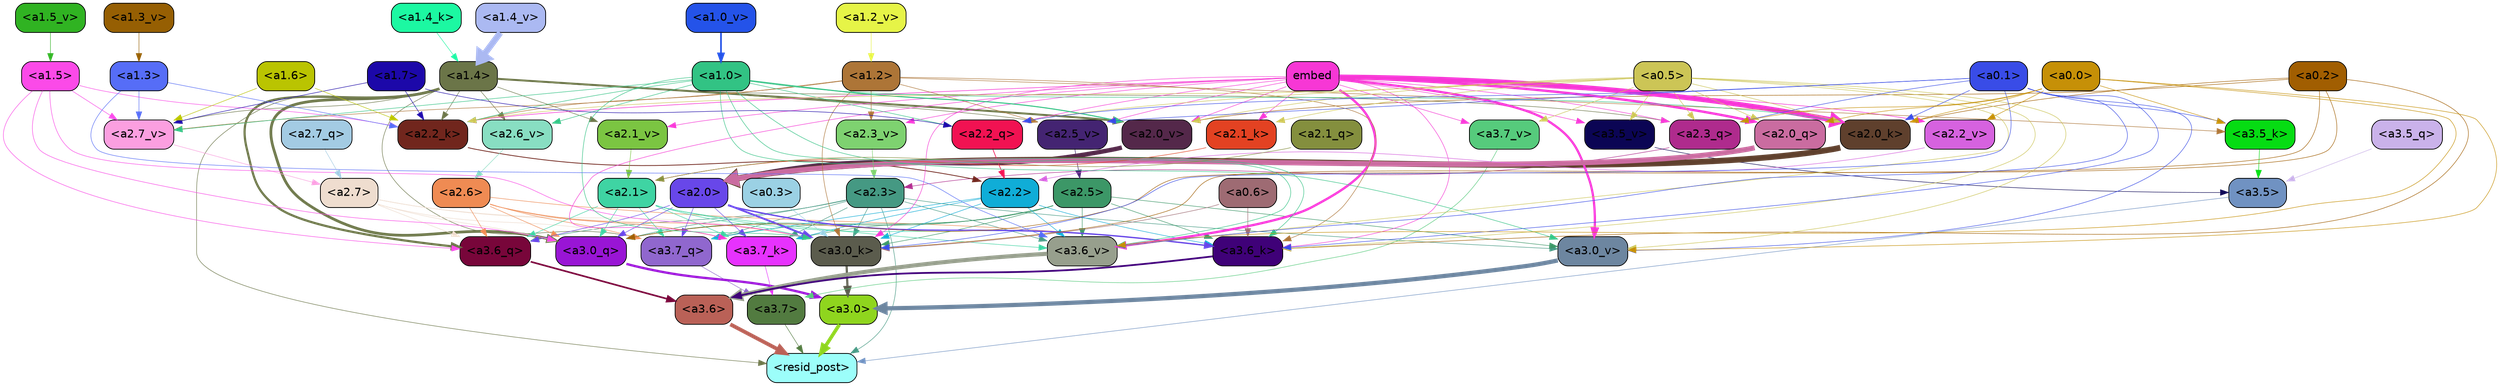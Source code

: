 strict digraph "" {
	graph [bgcolor=transparent,
		layout=dot,
		overlap=false,
		splines=true
	];
	"<a3.7>"	[color=black,
		fillcolor="#527b40",
		fontname=Helvetica,
		shape=box,
		style="filled, rounded"];
	"<resid_post>"	[color=black,
		fillcolor="#9cfefa",
		fontname=Helvetica,
		shape=box,
		style="filled, rounded"];
	"<a3.7>" -> "<resid_post>"	[color="#527b40",
		penwidth=0.6];
	"<a3.6>"	[color=black,
		fillcolor="#ba6157",
		fontname=Helvetica,
		shape=box,
		style="filled, rounded"];
	"<a3.6>" -> "<resid_post>"	[color="#ba6157",
		penwidth=4.646730065345764];
	"<a3.5>"	[color=black,
		fillcolor="#7092c2",
		fontname=Helvetica,
		shape=box,
		style="filled, rounded"];
	"<a3.5>" -> "<resid_post>"	[color="#7092c2",
		penwidth=0.6];
	"<a3.0>"	[color=black,
		fillcolor="#8fd51e",
		fontname=Helvetica,
		shape=box,
		style="filled, rounded"];
	"<a3.0>" -> "<resid_post>"	[color="#8fd51e",
		penwidth=4.323132634162903];
	"<a2.3>"	[color=black,
		fillcolor="#459983",
		fontname=Helvetica,
		shape=box,
		style="filled, rounded"];
	"<a2.3>" -> "<resid_post>"	[color="#459983",
		penwidth=0.6];
	"<a3.7_q>"	[color=black,
		fillcolor="#9067ce",
		fontname=Helvetica,
		shape=box,
		style="filled, rounded"];
	"<a2.3>" -> "<a3.7_q>"	[color="#459983",
		penwidth=0.6];
	"<a3.6_q>"	[color=black,
		fillcolor="#78063a",
		fontname=Helvetica,
		shape=box,
		style="filled, rounded"];
	"<a2.3>" -> "<a3.6_q>"	[color="#459983",
		penwidth=0.6];
	"<a3.0_q>"	[color=black,
		fillcolor="#9915d5",
		fontname=Helvetica,
		shape=box,
		style="filled, rounded"];
	"<a2.3>" -> "<a3.0_q>"	[color="#459983",
		penwidth=0.6];
	"<a3.7_k>"	[color=black,
		fillcolor="#e732fe",
		fontname=Helvetica,
		shape=box,
		style="filled, rounded"];
	"<a2.3>" -> "<a3.7_k>"	[color="#459983",
		penwidth=0.6];
	"<a3.0_k>"	[color=black,
		fillcolor="#5b5c4d",
		fontname=Helvetica,
		shape=box,
		style="filled, rounded"];
	"<a2.3>" -> "<a3.0_k>"	[color="#459983",
		penwidth=0.6];
	"<a3.6_v>"	[color=black,
		fillcolor="#979f8d",
		fontname=Helvetica,
		shape=box,
		style="filled, rounded"];
	"<a2.3>" -> "<a3.6_v>"	[color="#459983",
		penwidth=0.6];
	"<a3.0_v>"	[color=black,
		fillcolor="#6d86a0",
		fontname=Helvetica,
		shape=box,
		style="filled, rounded"];
	"<a2.3>" -> "<a3.0_v>"	[color="#459983",
		penwidth=0.6];
	"<a1.4>"	[color=black,
		fillcolor="#6b7548",
		fontname=Helvetica,
		shape=box,
		style="filled, rounded"];
	"<a1.4>" -> "<resid_post>"	[color="#6b7548",
		penwidth=0.6];
	"<a1.4>" -> "<a3.7_q>"	[color="#6b7548",
		penwidth=0.6];
	"<a1.4>" -> "<a3.6_q>"	[color="#6b7548",
		penwidth=2.700703263282776];
	"<a1.4>" -> "<a3.0_q>"	[color="#6b7548",
		penwidth=3.34255850315094];
	"<a2.3_q>"	[color=black,
		fillcolor="#af2b8d",
		fontname=Helvetica,
		shape=box,
		style="filled, rounded"];
	"<a1.4>" -> "<a2.3_q>"	[color="#6b7548",
		penwidth=0.6];
	"<a2.2_k>"	[color=black,
		fillcolor="#71261d",
		fontname=Helvetica,
		shape=box,
		style="filled, rounded"];
	"<a1.4>" -> "<a2.2_k>"	[color="#6b7548",
		penwidth=0.6];
	"<a2.7_v>"	[color=black,
		fillcolor="#fb9fe0",
		fontname=Helvetica,
		shape=box,
		style="filled, rounded"];
	"<a1.4>" -> "<a2.7_v>"	[color="#6b7548",
		penwidth=0.6];
	"<a2.6_v>"	[color=black,
		fillcolor="#88dec2",
		fontname=Helvetica,
		shape=box,
		style="filled, rounded"];
	"<a1.4>" -> "<a2.6_v>"	[color="#6b7548",
		penwidth=0.6];
	"<a2.5_v>"	[color=black,
		fillcolor="#442472",
		fontname=Helvetica,
		shape=box,
		style="filled, rounded"];
	"<a1.4>" -> "<a2.5_v>"	[color="#6b7548",
		penwidth=0.6];
	"<a2.1_v>"	[color=black,
		fillcolor="#7bc542",
		fontname=Helvetica,
		shape=box,
		style="filled, rounded"];
	"<a1.4>" -> "<a2.1_v>"	[color="#6b7548",
		penwidth=0.6];
	"<a2.0_v>"	[color=black,
		fillcolor="#54284a",
		fontname=Helvetica,
		shape=box,
		style="filled, rounded"];
	"<a1.4>" -> "<a2.0_v>"	[color="#6b7548",
		penwidth=2.387977123260498];
	"<a3.7_q>" -> "<a3.7>"	[color="#9067ce",
		penwidth=0.6];
	"<a3.6_q>" -> "<a3.6>"	[color="#78063a",
		penwidth=2.03758105635643];
	"<a3.5_q>"	[color=black,
		fillcolor="#cab2ea",
		fontname=Helvetica,
		shape=box,
		style="filled, rounded"];
	"<a3.5_q>" -> "<a3.5>"	[color="#cab2ea",
		penwidth=0.6];
	"<a3.0_q>" -> "<a3.0>"	[color="#9915d5",
		penwidth=2.8638100624084473];
	"<a3.7_k>" -> "<a3.7>"	[color="#e732fe",
		penwidth=0.6];
	"<a3.6_k>"	[color=black,
		fillcolor="#3f0178",
		fontname=Helvetica,
		shape=box,
		style="filled, rounded"];
	"<a3.6_k>" -> "<a3.6>"	[color="#3f0178",
		penwidth=2.174198240041733];
	"<a3.5_k>"	[color=black,
		fillcolor="#06dc13",
		fontname=Helvetica,
		shape=box,
		style="filled, rounded"];
	"<a3.5_k>" -> "<a3.5>"	[color="#06dc13",
		penwidth=0.6];
	"<a3.0_k>" -> "<a3.0>"	[color="#5b5c4d",
		penwidth=2.6274144649505615];
	"<a3.7_v>"	[color=black,
		fillcolor="#56cb7c",
		fontname=Helvetica,
		shape=box,
		style="filled, rounded"];
	"<a3.7_v>" -> "<a3.7>"	[color="#56cb7c",
		penwidth=0.6];
	"<a3.6_v>" -> "<a3.6>"	[color="#979f8d",
		penwidth=5.002329230308533];
	"<a3.5_v>"	[color=black,
		fillcolor="#0b0554",
		fontname=Helvetica,
		shape=box,
		style="filled, rounded"];
	"<a3.5_v>" -> "<a3.5>"	[color="#0b0554",
		penwidth=0.6];
	"<a3.0_v>" -> "<a3.0>"	[color="#6d86a0",
		penwidth=5.188832879066467];
	"<a2.7>"	[color=black,
		fillcolor="#efddcf",
		fontname=Helvetica,
		shape=box,
		style="filled, rounded"];
	"<a2.7>" -> "<a3.7_q>"	[color="#efddcf",
		penwidth=0.6];
	"<a2.7>" -> "<a3.6_q>"	[color="#efddcf",
		penwidth=0.6];
	"<a2.7>" -> "<a3.0_q>"	[color="#efddcf",
		penwidth=0.6];
	"<a2.7>" -> "<a3.7_k>"	[color="#efddcf",
		penwidth=0.6];
	"<a2.7>" -> "<a3.0_k>"	[color="#efddcf",
		penwidth=0.6];
	"<a2.6>"	[color=black,
		fillcolor="#ef8b53",
		fontname=Helvetica,
		shape=box,
		style="filled, rounded"];
	"<a2.6>" -> "<a3.7_q>"	[color="#ef8b53",
		penwidth=0.6];
	"<a2.6>" -> "<a3.6_q>"	[color="#ef8b53",
		penwidth=0.6];
	"<a2.6>" -> "<a3.0_q>"	[color="#ef8b53",
		penwidth=0.6];
	"<a2.6>" -> "<a3.7_k>"	[color="#ef8b53",
		penwidth=0.6];
	"<a2.6>" -> "<a3.6_k>"	[color="#ef8b53",
		penwidth=0.6];
	"<a2.6>" -> "<a3.0_k>"	[color="#ef8b53",
		penwidth=0.6];
	"<a2.5>"	[color=black,
		fillcolor="#3c9767",
		fontname=Helvetica,
		shape=box,
		style="filled, rounded"];
	"<a2.5>" -> "<a3.7_q>"	[color="#3c9767",
		penwidth=0.6];
	"<a2.5>" -> "<a3.0_q>"	[color="#3c9767",
		penwidth=0.6];
	"<a2.5>" -> "<a3.7_k>"	[color="#3c9767",
		penwidth=0.6];
	"<a2.5>" -> "<a3.6_k>"	[color="#3c9767",
		penwidth=0.6];
	"<a2.5>" -> "<a3.0_k>"	[color="#3c9767",
		penwidth=0.6];
	"<a2.5>" -> "<a3.6_v>"	[color="#3c9767",
		penwidth=0.6];
	"<a2.5>" -> "<a3.0_v>"	[color="#3c9767",
		penwidth=0.6];
	"<a2.2>"	[color=black,
		fillcolor="#10add7",
		fontname=Helvetica,
		shape=box,
		style="filled, rounded"];
	"<a2.2>" -> "<a3.7_q>"	[color="#10add7",
		penwidth=0.6];
	"<a2.2>" -> "<a3.7_k>"	[color="#10add7",
		penwidth=0.6];
	"<a2.2>" -> "<a3.6_k>"	[color="#10add7",
		penwidth=0.6];
	"<a2.2>" -> "<a3.0_k>"	[color="#10add7",
		penwidth=0.6];
	"<a2.2>" -> "<a3.6_v>"	[color="#10add7",
		penwidth=0.6];
	"<a2.1>"	[color=black,
		fillcolor="#3fd4a3",
		fontname=Helvetica,
		shape=box,
		style="filled, rounded"];
	"<a2.1>" -> "<a3.7_q>"	[color="#3fd4a3",
		penwidth=0.6];
	"<a2.1>" -> "<a3.6_q>"	[color="#3fd4a3",
		penwidth=0.6];
	"<a2.1>" -> "<a3.0_q>"	[color="#3fd4a3",
		penwidth=0.6];
	"<a2.1>" -> "<a3.7_k>"	[color="#3fd4a3",
		penwidth=0.6];
	"<a2.1>" -> "<a3.6_k>"	[color="#3fd4a3",
		penwidth=0.6];
	"<a2.1>" -> "<a3.0_k>"	[color="#3fd4a3",
		penwidth=0.6];
	"<a2.1>" -> "<a3.6_v>"	[color="#3fd4a3",
		penwidth=0.6];
	"<a2.0>"	[color=black,
		fillcolor="#6847e9",
		fontname=Helvetica,
		shape=box,
		style="filled, rounded"];
	"<a2.0>" -> "<a3.7_q>"	[color="#6847e9",
		penwidth=0.6];
	"<a2.0>" -> "<a3.6_q>"	[color="#6847e9",
		penwidth=0.6];
	"<a2.0>" -> "<a3.0_q>"	[color="#6847e9",
		penwidth=0.6];
	"<a2.0>" -> "<a3.7_k>"	[color="#6847e9",
		penwidth=0.6];
	"<a2.0>" -> "<a3.6_k>"	[color="#6847e9",
		penwidth=1.6454488784074783];
	"<a2.0>" -> "<a3.0_k>"	[color="#6847e9",
		penwidth=2.2218968719244003];
	"<a1.5>"	[color=black,
		fillcolor="#fb4ae8",
		fontname=Helvetica,
		shape=box,
		style="filled, rounded"];
	"<a1.5>" -> "<a3.6_q>"	[color="#fb4ae8",
		penwidth=0.6];
	"<a1.5>" -> "<a3.0_q>"	[color="#fb4ae8",
		penwidth=0.6];
	"<a1.5>" -> "<a3.0_k>"	[color="#fb4ae8",
		penwidth=0.6];
	"<a1.5>" -> "<a2.2_k>"	[color="#fb4ae8",
		penwidth=0.6];
	"<a1.5>" -> "<a2.7_v>"	[color="#fb4ae8",
		penwidth=0.6];
	"<a0.2>"	[color=black,
		fillcolor="#a15e01",
		fontname=Helvetica,
		shape=box,
		style="filled, rounded"];
	"<a0.2>" -> "<a3.0_q>"	[color="#a15e01",
		penwidth=0.6];
	"<a0.2>" -> "<a3.6_k>"	[color="#a15e01",
		penwidth=0.6];
	"<a0.2>" -> "<a3.0_k>"	[color="#a15e01",
		penwidth=0.6];
	"<a2.0_k>"	[color=black,
		fillcolor="#5f402d",
		fontname=Helvetica,
		shape=box,
		style="filled, rounded"];
	"<a0.2>" -> "<a2.0_k>"	[color="#a15e01",
		penwidth=0.6];
	"<a0.2>" -> "<a2.0_v>"	[color="#a15e01",
		penwidth=0.6];
	embed	[color=black,
		fillcolor="#f737d5",
		fontname=Helvetica,
		shape=box,
		style="filled, rounded"];
	embed -> "<a3.7_k>"	[color="#f737d5",
		penwidth=0.6];
	embed -> "<a3.6_k>"	[color="#f737d5",
		penwidth=0.6];
	embed -> "<a3.0_k>"	[color="#f737d5",
		penwidth=0.6];
	embed -> "<a3.7_v>"	[color="#f737d5",
		penwidth=0.6];
	embed -> "<a3.6_v>"	[color="#f737d5",
		penwidth=2.8301228284835815];
	embed -> "<a3.5_v>"	[color="#f737d5",
		penwidth=0.6];
	embed -> "<a3.0_v>"	[color="#f737d5",
		penwidth=2.7660785913467407];
	embed -> "<a2.3_q>"	[color="#f737d5",
		penwidth=0.6];
	"<a2.2_q>"	[color=black,
		fillcolor="#f11252",
		fontname=Helvetica,
		shape=box,
		style="filled, rounded"];
	embed -> "<a2.2_q>"	[color="#f737d5",
		penwidth=0.6];
	"<a2.0_q>"	[color=black,
		fillcolor="#ca6ca0",
		fontname=Helvetica,
		shape=box,
		style="filled, rounded"];
	embed -> "<a2.0_q>"	[color="#f737d5",
		penwidth=2.918822765350342];
	embed -> "<a2.2_k>"	[color="#f737d5",
		penwidth=0.7099294662475586];
	"<a2.1_k>"	[color=black,
		fillcolor="#e34222",
		fontname=Helvetica,
		shape=box,
		style="filled, rounded"];
	embed -> "<a2.1_k>"	[color="#f737d5",
		penwidth=0.6];
	embed -> "<a2.0_k>"	[color="#f737d5",
		penwidth=6.075345039367676];
	embed -> "<a2.5_v>"	[color="#f737d5",
		penwidth=0.6];
	"<a2.3_v>"	[color=black,
		fillcolor="#7ed270",
		fontname=Helvetica,
		shape=box,
		style="filled, rounded"];
	embed -> "<a2.3_v>"	[color="#f737d5",
		penwidth=0.6];
	"<a2.2_v>"	[color=black,
		fillcolor="#d662df",
		fontname=Helvetica,
		shape=box,
		style="filled, rounded"];
	embed -> "<a2.2_v>"	[color="#f737d5",
		penwidth=0.6909599304199219];
	embed -> "<a2.1_v>"	[color="#f737d5",
		penwidth=0.6];
	embed -> "<a2.0_v>"	[color="#f737d5",
		penwidth=0.6];
	"<a1.2>"	[color=black,
		fillcolor="#ad7537",
		fontname=Helvetica,
		shape=box,
		style="filled, rounded"];
	"<a1.2>" -> "<a3.6_k>"	[color="#ad7537",
		penwidth=0.6];
	"<a1.2>" -> "<a3.5_k>"	[color="#ad7537",
		penwidth=0.6];
	"<a1.2>" -> "<a3.0_k>"	[color="#ad7537",
		penwidth=0.6];
	"<a1.2>" -> "<a2.2_k>"	[color="#ad7537",
		penwidth=0.6];
	"<a1.2>" -> "<a2.7_v>"	[color="#ad7537",
		penwidth=0.6];
	"<a1.2>" -> "<a2.5_v>"	[color="#ad7537",
		penwidth=0.6];
	"<a1.2>" -> "<a2.3_v>"	[color="#ad7537",
		penwidth=0.6];
	"<a1.0>"	[color=black,
		fillcolor="#32c384",
		fontname=Helvetica,
		shape=box,
		style="filled, rounded"];
	"<a1.0>" -> "<a3.6_k>"	[color="#32c384",
		penwidth=0.6];
	"<a1.0>" -> "<a3.0_k>"	[color="#32c384",
		penwidth=0.6];
	"<a1.0>" -> "<a3.6_v>"	[color="#32c384",
		penwidth=0.6];
	"<a1.0>" -> "<a3.0_v>"	[color="#32c384",
		penwidth=0.6];
	"<a1.0>" -> "<a2.2_q>"	[color="#32c384",
		penwidth=0.6];
	"<a1.0>" -> "<a2.2_k>"	[color="#32c384",
		penwidth=0.6];
	"<a1.0>" -> "<a2.0_k>"	[color="#32c384",
		penwidth=0.6];
	"<a1.0>" -> "<a2.7_v>"	[color="#32c384",
		penwidth=0.6];
	"<a1.0>" -> "<a2.6_v>"	[color="#32c384",
		penwidth=0.6];
	"<a1.0>" -> "<a2.0_v>"	[color="#32c384",
		penwidth=1.2435333728790283];
	"<a0.6>"	[color=black,
		fillcolor="#9e6b73",
		fontname=Helvetica,
		shape=box,
		style="filled, rounded"];
	"<a0.6>" -> "<a3.6_k>"	[color="#9e6b73",
		penwidth=0.6];
	"<a0.6>" -> "<a3.0_k>"	[color="#9e6b73",
		penwidth=0.6];
	"<a0.5>"	[color=black,
		fillcolor="#ccc556",
		fontname=Helvetica,
		shape=box,
		style="filled, rounded"];
	"<a0.5>" -> "<a3.6_k>"	[color="#ccc556",
		penwidth=0.6];
	"<a0.5>" -> "<a3.7_v>"	[color="#ccc556",
		penwidth=0.6];
	"<a0.5>" -> "<a3.6_v>"	[color="#ccc556",
		penwidth=0.6];
	"<a0.5>" -> "<a3.5_v>"	[color="#ccc556",
		penwidth=0.6];
	"<a0.5>" -> "<a3.0_v>"	[color="#ccc556",
		penwidth=0.6124261617660522];
	"<a0.5>" -> "<a2.3_q>"	[color="#ccc556",
		penwidth=0.6];
	"<a0.5>" -> "<a2.2_q>"	[color="#ccc556",
		penwidth=0.6];
	"<a0.5>" -> "<a2.0_q>"	[color="#ccc556",
		penwidth=0.6];
	"<a0.5>" -> "<a2.2_k>"	[color="#ccc556",
		penwidth=0.6];
	"<a0.5>" -> "<a2.1_k>"	[color="#ccc556",
		penwidth=0.6];
	"<a0.5>" -> "<a2.0_k>"	[color="#ccc556",
		penwidth=0.6112704277038574];
	"<a0.5>" -> "<a2.0_v>"	[color="#ccc556",
		penwidth=0.6];
	"<a0.1>"	[color=black,
		fillcolor="#394ce7",
		fontname=Helvetica,
		shape=box,
		style="filled, rounded"];
	"<a0.1>" -> "<a3.6_k>"	[color="#394ce7",
		penwidth=0.6];
	"<a0.1>" -> "<a3.5_k>"	[color="#394ce7",
		penwidth=0.6];
	"<a0.1>" -> "<a3.0_k>"	[color="#394ce7",
		penwidth=0.6];
	"<a0.1>" -> "<a3.6_v>"	[color="#394ce7",
		penwidth=0.6];
	"<a0.1>" -> "<a3.0_v>"	[color="#394ce7",
		penwidth=0.6];
	"<a0.1>" -> "<a2.3_q>"	[color="#394ce7",
		penwidth=0.6];
	"<a0.1>" -> "<a2.2_q>"	[color="#394ce7",
		penwidth=0.6];
	"<a0.1>" -> "<a2.0_k>"	[color="#394ce7",
		penwidth=0.6];
	"<a0.1>" -> "<a2.5_v>"	[color="#394ce7",
		penwidth=0.6];
	"<a0.0>"	[color=black,
		fillcolor="#c69007",
		fontname=Helvetica,
		shape=box,
		style="filled, rounded"];
	"<a0.0>" -> "<a3.5_k>"	[color="#c69007",
		penwidth=0.6];
	"<a0.0>" -> "<a3.6_v>"	[color="#c69007",
		penwidth=0.6];
	"<a0.0>" -> "<a3.0_v>"	[color="#c69007",
		penwidth=0.6];
	"<a0.0>" -> "<a2.3_q>"	[color="#c69007",
		penwidth=0.6];
	"<a0.0>" -> "<a2.0_q>"	[color="#c69007",
		penwidth=0.6];
	"<a0.0>" -> "<a2.0_k>"	[color="#c69007",
		penwidth=0.6];
	"<a0.0>" -> "<a2.2_v>"	[color="#c69007",
		penwidth=0.6];
	"<a0.3>"	[color=black,
		fillcolor="#9bd1e4",
		fontname=Helvetica,
		shape=box,
		style="filled, rounded"];
	"<a0.3>" -> "<a3.0_k>"	[color="#9bd1e4",
		penwidth=0.6];
	"<a1.3>"	[color=black,
		fillcolor="#566df7",
		fontname=Helvetica,
		shape=box,
		style="filled, rounded"];
	"<a1.3>" -> "<a3.6_v>"	[color="#566df7",
		penwidth=0.6];
	"<a1.3>" -> "<a2.2_k>"	[color="#566df7",
		penwidth=0.6];
	"<a1.3>" -> "<a2.7_v>"	[color="#566df7",
		penwidth=0.6];
	"<a2.7_q>"	[color=black,
		fillcolor="#a3cbe3",
		fontname=Helvetica,
		shape=box,
		style="filled, rounded"];
	"<a2.7_q>" -> "<a2.7>"	[color="#a3cbe3",
		penwidth=0.6];
	"<a2.3_q>" -> "<a2.3>"	[color="#af2b8d",
		penwidth=0.6];
	"<a2.2_q>" -> "<a2.2>"	[color="#f11252",
		penwidth=0.8114519119262695];
	"<a2.1_q>"	[color=black,
		fillcolor="#848f3e",
		fontname=Helvetica,
		shape=box,
		style="filled, rounded"];
	"<a2.1_q>" -> "<a2.1>"	[color="#848f3e",
		penwidth=0.6];
	"<a2.0_q>" -> "<a2.0>"	[color="#ca6ca0",
		penwidth=6.2323237657547];
	"<a2.2_k>" -> "<a2.2>"	[color="#71261d",
		penwidth=0.9331893920898438];
	"<a2.1_k>" -> "<a2.1>"	[color="#e34222",
		penwidth=0.6];
	"<a2.0_k>" -> "<a2.0>"	[color="#5f402d",
		penwidth=7.158664226531982];
	"<a2.7_v>" -> "<a2.7>"	[color="#fb9fe0",
		penwidth=0.6];
	"<a2.6_v>" -> "<a2.6>"	[color="#88dec2",
		penwidth=0.6];
	"<a2.5_v>" -> "<a2.5>"	[color="#442472",
		penwidth=0.6657319068908691];
	"<a2.3_v>" -> "<a2.3>"	[color="#7ed270",
		penwidth=0.6];
	"<a2.2_v>" -> "<a2.2>"	[color="#d662df",
		penwidth=0.6];
	"<a2.1_v>" -> "<a2.1>"	[color="#7bc542",
		penwidth=0.6];
	"<a2.0_v>" -> "<a2.0>"	[color="#54284a",
		penwidth=5.380099236965179];
	"<a1.7>"	[color=black,
		fillcolor="#1c08a9",
		fontname=Helvetica,
		shape=box,
		style="filled, rounded"];
	"<a1.7>" -> "<a2.2_q>"	[color="#1c08a9",
		penwidth=0.6];
	"<a1.7>" -> "<a2.2_k>"	[color="#1c08a9",
		penwidth=0.6];
	"<a1.7>" -> "<a2.7_v>"	[color="#1c08a9",
		penwidth=0.6];
	"<a1.6>"	[color=black,
		fillcolor="#bac401",
		fontname=Helvetica,
		shape=box,
		style="filled, rounded"];
	"<a1.6>" -> "<a2.2_k>"	[color="#bac401",
		penwidth=0.6];
	"<a1.6>" -> "<a2.7_v>"	[color="#bac401",
		penwidth=0.6];
	"<a1.4_k>"	[color=black,
		fillcolor="#1cf8a2",
		fontname=Helvetica,
		shape=box,
		style="filled, rounded"];
	"<a1.4_k>" -> "<a1.4>"	[color="#1cf8a2",
		penwidth=0.6];
	"<a1.5_v>"	[color=black,
		fillcolor="#30b322",
		fontname=Helvetica,
		shape=box,
		style="filled, rounded"];
	"<a1.5_v>" -> "<a1.5>"	[color="#30b322",
		penwidth=0.6];
	"<a1.4_v>"	[color=black,
		fillcolor="#abb9f2",
		fontname=Helvetica,
		shape=box,
		style="filled, rounded"];
	"<a1.4_v>" -> "<a1.4>"	[color="#abb9f2",
		penwidth=7.649995803833008];
	"<a1.3_v>"	[color=black,
		fillcolor="#965f03",
		fontname=Helvetica,
		shape=box,
		style="filled, rounded"];
	"<a1.3_v>" -> "<a1.3>"	[color="#965f03",
		penwidth=0.6];
	"<a1.2_v>"	[color=black,
		fillcolor="#e6f447",
		fontname=Helvetica,
		shape=box,
		style="filled, rounded"];
	"<a1.2_v>" -> "<a1.2>"	[color="#e6f447",
		penwidth=0.6];
	"<a1.0_v>"	[color=black,
		fillcolor="#2453e9",
		fontname=Helvetica,
		shape=box,
		style="filled, rounded"];
	"<a1.0_v>" -> "<a1.0>"	[color="#2453e9",
		penwidth=2.050852060317993];
}
